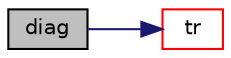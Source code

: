 digraph "diag"
{
  bgcolor="transparent";
  edge [fontname="Helvetica",fontsize="10",labelfontname="Helvetica",labelfontsize="10"];
  node [fontname="Helvetica",fontsize="10",shape=record];
  rankdir="LR";
  Node89489 [label="diag",height=0.2,width=0.4,color="black", fillcolor="grey75", style="filled", fontcolor="black"];
  Node89489 -> Node89490 [color="midnightblue",fontsize="10",style="solid",fontname="Helvetica"];
  Node89490 [label="tr",height=0.2,width=0.4,color="red",URL="$a21851.html#a16888f82e1accdb4c88dc9573a1dd02e"];
}
